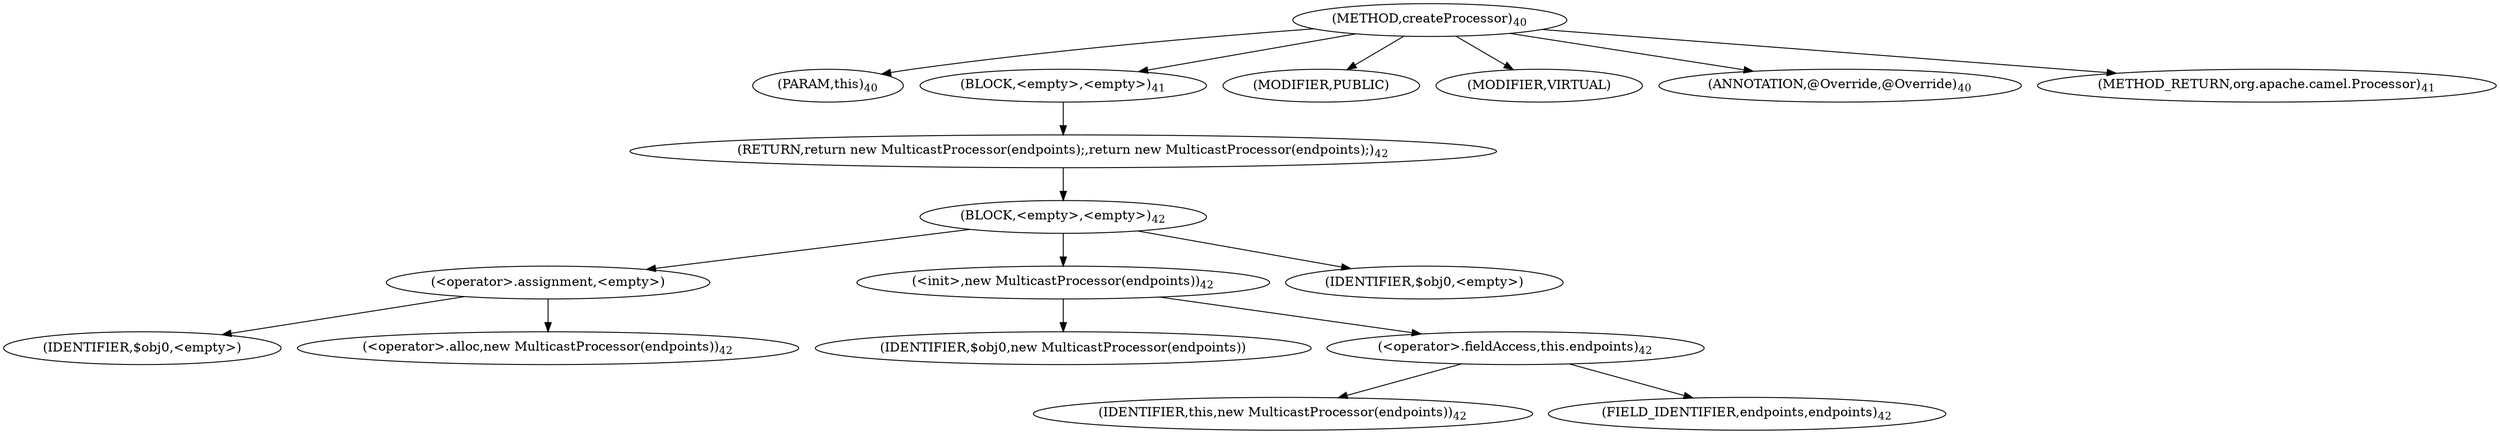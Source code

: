 digraph "createProcessor" {  
"24" [label = <(METHOD,createProcessor)<SUB>40</SUB>> ]
"25" [label = <(PARAM,this)<SUB>40</SUB>> ]
"26" [label = <(BLOCK,&lt;empty&gt;,&lt;empty&gt;)<SUB>41</SUB>> ]
"27" [label = <(RETURN,return new MulticastProcessor(endpoints);,return new MulticastProcessor(endpoints);)<SUB>42</SUB>> ]
"28" [label = <(BLOCK,&lt;empty&gt;,&lt;empty&gt;)<SUB>42</SUB>> ]
"29" [label = <(&lt;operator&gt;.assignment,&lt;empty&gt;)> ]
"30" [label = <(IDENTIFIER,$obj0,&lt;empty&gt;)> ]
"31" [label = <(&lt;operator&gt;.alloc,new MulticastProcessor(endpoints))<SUB>42</SUB>> ]
"32" [label = <(&lt;init&gt;,new MulticastProcessor(endpoints))<SUB>42</SUB>> ]
"33" [label = <(IDENTIFIER,$obj0,new MulticastProcessor(endpoints))> ]
"34" [label = <(&lt;operator&gt;.fieldAccess,this.endpoints)<SUB>42</SUB>> ]
"35" [label = <(IDENTIFIER,this,new MulticastProcessor(endpoints))<SUB>42</SUB>> ]
"36" [label = <(FIELD_IDENTIFIER,endpoints,endpoints)<SUB>42</SUB>> ]
"37" [label = <(IDENTIFIER,$obj0,&lt;empty&gt;)> ]
"38" [label = <(MODIFIER,PUBLIC)> ]
"39" [label = <(MODIFIER,VIRTUAL)> ]
"40" [label = <(ANNOTATION,@Override,@Override)<SUB>40</SUB>> ]
"41" [label = <(METHOD_RETURN,org.apache.camel.Processor)<SUB>41</SUB>> ]
  "24" -> "25" 
  "24" -> "26" 
  "24" -> "38" 
  "24" -> "39" 
  "24" -> "40" 
  "24" -> "41" 
  "26" -> "27" 
  "27" -> "28" 
  "28" -> "29" 
  "28" -> "32" 
  "28" -> "37" 
  "29" -> "30" 
  "29" -> "31" 
  "32" -> "33" 
  "32" -> "34" 
  "34" -> "35" 
  "34" -> "36" 
}
